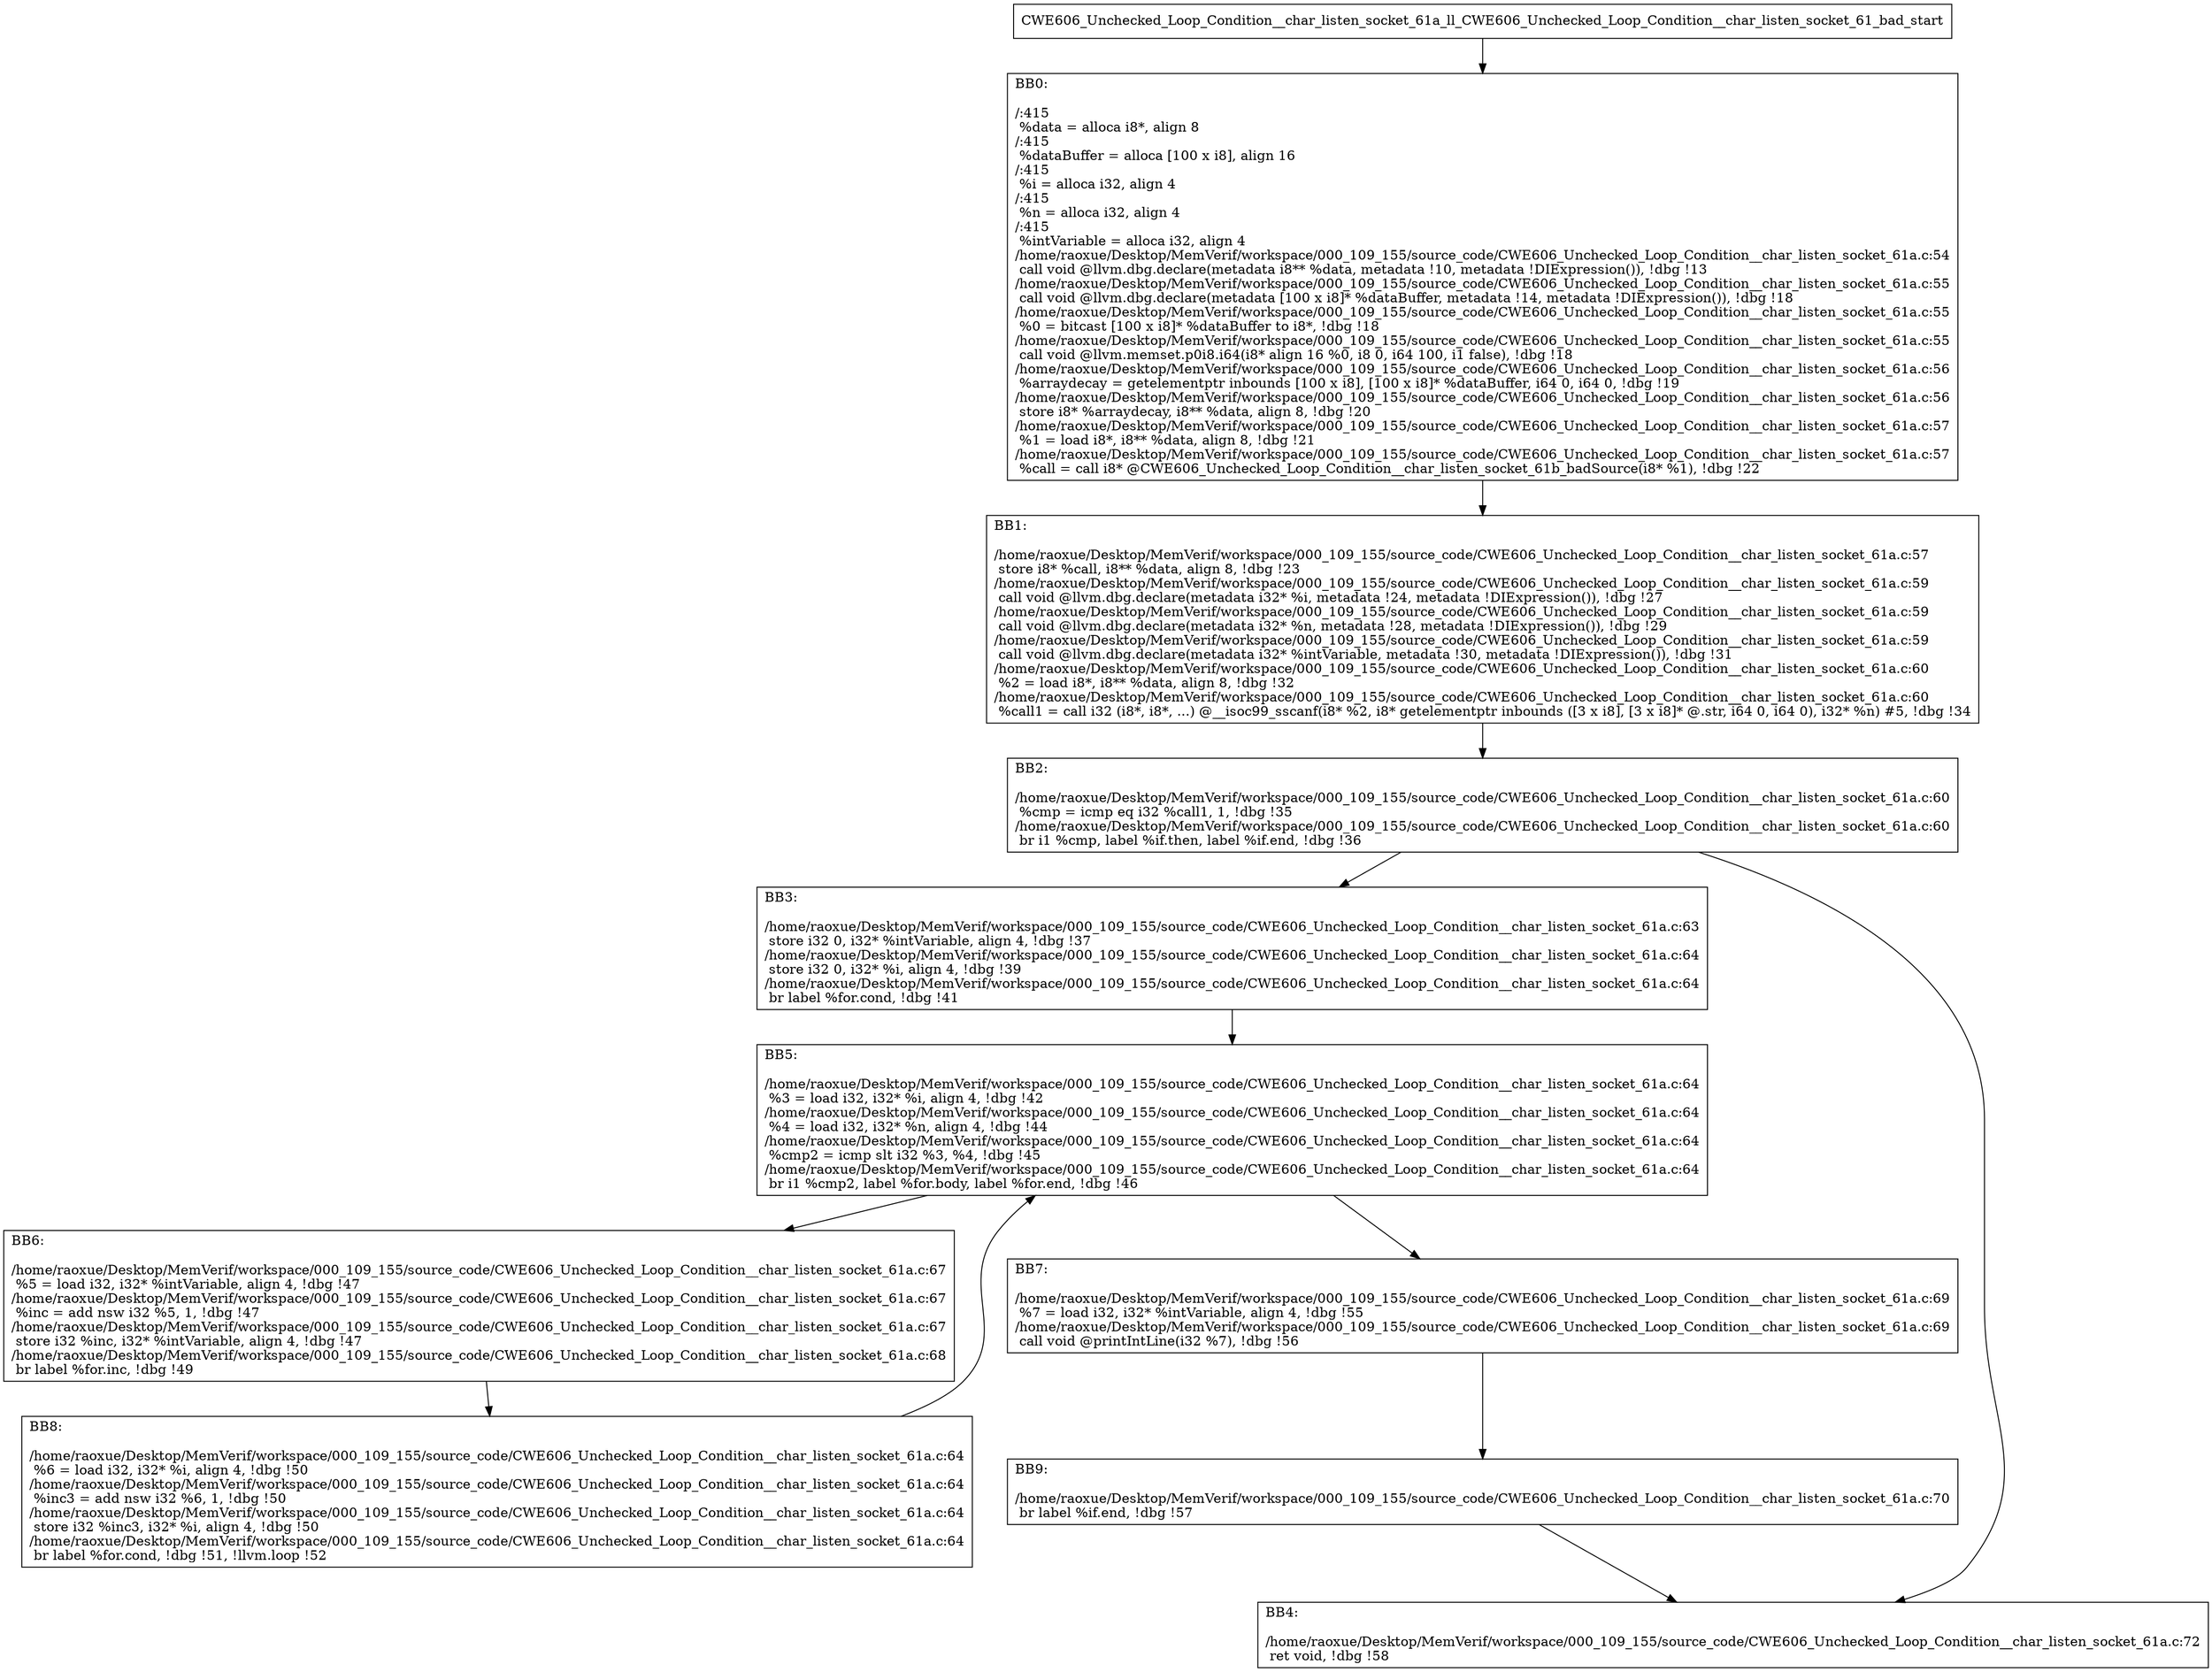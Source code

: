 digraph "CFG for'CWE606_Unchecked_Loop_Condition__char_listen_socket_61a_ll_CWE606_Unchecked_Loop_Condition__char_listen_socket_61_bad' function" {
	BBCWE606_Unchecked_Loop_Condition__char_listen_socket_61a_ll_CWE606_Unchecked_Loop_Condition__char_listen_socket_61_bad_start[shape=record,label="{CWE606_Unchecked_Loop_Condition__char_listen_socket_61a_ll_CWE606_Unchecked_Loop_Condition__char_listen_socket_61_bad_start}"];
	BBCWE606_Unchecked_Loop_Condition__char_listen_socket_61a_ll_CWE606_Unchecked_Loop_Condition__char_listen_socket_61_bad_start-> CWE606_Unchecked_Loop_Condition__char_listen_socket_61a_ll_CWE606_Unchecked_Loop_Condition__char_listen_socket_61_badBB0;
	CWE606_Unchecked_Loop_Condition__char_listen_socket_61a_ll_CWE606_Unchecked_Loop_Condition__char_listen_socket_61_badBB0 [shape=record, label="{BB0:\l\l/:415\l
  %data = alloca i8*, align 8\l
/:415\l
  %dataBuffer = alloca [100 x i8], align 16\l
/:415\l
  %i = alloca i32, align 4\l
/:415\l
  %n = alloca i32, align 4\l
/:415\l
  %intVariable = alloca i32, align 4\l
/home/raoxue/Desktop/MemVerif/workspace/000_109_155/source_code/CWE606_Unchecked_Loop_Condition__char_listen_socket_61a.c:54\l
  call void @llvm.dbg.declare(metadata i8** %data, metadata !10, metadata !DIExpression()), !dbg !13\l
/home/raoxue/Desktop/MemVerif/workspace/000_109_155/source_code/CWE606_Unchecked_Loop_Condition__char_listen_socket_61a.c:55\l
  call void @llvm.dbg.declare(metadata [100 x i8]* %dataBuffer, metadata !14, metadata !DIExpression()), !dbg !18\l
/home/raoxue/Desktop/MemVerif/workspace/000_109_155/source_code/CWE606_Unchecked_Loop_Condition__char_listen_socket_61a.c:55\l
  %0 = bitcast [100 x i8]* %dataBuffer to i8*, !dbg !18\l
/home/raoxue/Desktop/MemVerif/workspace/000_109_155/source_code/CWE606_Unchecked_Loop_Condition__char_listen_socket_61a.c:55\l
  call void @llvm.memset.p0i8.i64(i8* align 16 %0, i8 0, i64 100, i1 false), !dbg !18\l
/home/raoxue/Desktop/MemVerif/workspace/000_109_155/source_code/CWE606_Unchecked_Loop_Condition__char_listen_socket_61a.c:56\l
  %arraydecay = getelementptr inbounds [100 x i8], [100 x i8]* %dataBuffer, i64 0, i64 0, !dbg !19\l
/home/raoxue/Desktop/MemVerif/workspace/000_109_155/source_code/CWE606_Unchecked_Loop_Condition__char_listen_socket_61a.c:56\l
  store i8* %arraydecay, i8** %data, align 8, !dbg !20\l
/home/raoxue/Desktop/MemVerif/workspace/000_109_155/source_code/CWE606_Unchecked_Loop_Condition__char_listen_socket_61a.c:57\l
  %1 = load i8*, i8** %data, align 8, !dbg !21\l
/home/raoxue/Desktop/MemVerif/workspace/000_109_155/source_code/CWE606_Unchecked_Loop_Condition__char_listen_socket_61a.c:57\l
  %call = call i8* @CWE606_Unchecked_Loop_Condition__char_listen_socket_61b_badSource(i8* %1), !dbg !22\l
}"];
	CWE606_Unchecked_Loop_Condition__char_listen_socket_61a_ll_CWE606_Unchecked_Loop_Condition__char_listen_socket_61_badBB0-> CWE606_Unchecked_Loop_Condition__char_listen_socket_61a_ll_CWE606_Unchecked_Loop_Condition__char_listen_socket_61_badBB1;
	CWE606_Unchecked_Loop_Condition__char_listen_socket_61a_ll_CWE606_Unchecked_Loop_Condition__char_listen_socket_61_badBB1 [shape=record, label="{BB1:\l\l/home/raoxue/Desktop/MemVerif/workspace/000_109_155/source_code/CWE606_Unchecked_Loop_Condition__char_listen_socket_61a.c:57\l
  store i8* %call, i8** %data, align 8, !dbg !23\l
/home/raoxue/Desktop/MemVerif/workspace/000_109_155/source_code/CWE606_Unchecked_Loop_Condition__char_listen_socket_61a.c:59\l
  call void @llvm.dbg.declare(metadata i32* %i, metadata !24, metadata !DIExpression()), !dbg !27\l
/home/raoxue/Desktop/MemVerif/workspace/000_109_155/source_code/CWE606_Unchecked_Loop_Condition__char_listen_socket_61a.c:59\l
  call void @llvm.dbg.declare(metadata i32* %n, metadata !28, metadata !DIExpression()), !dbg !29\l
/home/raoxue/Desktop/MemVerif/workspace/000_109_155/source_code/CWE606_Unchecked_Loop_Condition__char_listen_socket_61a.c:59\l
  call void @llvm.dbg.declare(metadata i32* %intVariable, metadata !30, metadata !DIExpression()), !dbg !31\l
/home/raoxue/Desktop/MemVerif/workspace/000_109_155/source_code/CWE606_Unchecked_Loop_Condition__char_listen_socket_61a.c:60\l
  %2 = load i8*, i8** %data, align 8, !dbg !32\l
/home/raoxue/Desktop/MemVerif/workspace/000_109_155/source_code/CWE606_Unchecked_Loop_Condition__char_listen_socket_61a.c:60\l
  %call1 = call i32 (i8*, i8*, ...) @__isoc99_sscanf(i8* %2, i8* getelementptr inbounds ([3 x i8], [3 x i8]* @.str, i64 0, i64 0), i32* %n) #5, !dbg !34\l
}"];
	CWE606_Unchecked_Loop_Condition__char_listen_socket_61a_ll_CWE606_Unchecked_Loop_Condition__char_listen_socket_61_badBB1-> CWE606_Unchecked_Loop_Condition__char_listen_socket_61a_ll_CWE606_Unchecked_Loop_Condition__char_listen_socket_61_badBB2;
	CWE606_Unchecked_Loop_Condition__char_listen_socket_61a_ll_CWE606_Unchecked_Loop_Condition__char_listen_socket_61_badBB2 [shape=record, label="{BB2:\l\l/home/raoxue/Desktop/MemVerif/workspace/000_109_155/source_code/CWE606_Unchecked_Loop_Condition__char_listen_socket_61a.c:60\l
  %cmp = icmp eq i32 %call1, 1, !dbg !35\l
/home/raoxue/Desktop/MemVerif/workspace/000_109_155/source_code/CWE606_Unchecked_Loop_Condition__char_listen_socket_61a.c:60\l
  br i1 %cmp, label %if.then, label %if.end, !dbg !36\l
}"];
	CWE606_Unchecked_Loop_Condition__char_listen_socket_61a_ll_CWE606_Unchecked_Loop_Condition__char_listen_socket_61_badBB2-> CWE606_Unchecked_Loop_Condition__char_listen_socket_61a_ll_CWE606_Unchecked_Loop_Condition__char_listen_socket_61_badBB3;
	CWE606_Unchecked_Loop_Condition__char_listen_socket_61a_ll_CWE606_Unchecked_Loop_Condition__char_listen_socket_61_badBB2-> CWE606_Unchecked_Loop_Condition__char_listen_socket_61a_ll_CWE606_Unchecked_Loop_Condition__char_listen_socket_61_badBB4;
	CWE606_Unchecked_Loop_Condition__char_listen_socket_61a_ll_CWE606_Unchecked_Loop_Condition__char_listen_socket_61_badBB3 [shape=record, label="{BB3:\l\l/home/raoxue/Desktop/MemVerif/workspace/000_109_155/source_code/CWE606_Unchecked_Loop_Condition__char_listen_socket_61a.c:63\l
  store i32 0, i32* %intVariable, align 4, !dbg !37\l
/home/raoxue/Desktop/MemVerif/workspace/000_109_155/source_code/CWE606_Unchecked_Loop_Condition__char_listen_socket_61a.c:64\l
  store i32 0, i32* %i, align 4, !dbg !39\l
/home/raoxue/Desktop/MemVerif/workspace/000_109_155/source_code/CWE606_Unchecked_Loop_Condition__char_listen_socket_61a.c:64\l
  br label %for.cond, !dbg !41\l
}"];
	CWE606_Unchecked_Loop_Condition__char_listen_socket_61a_ll_CWE606_Unchecked_Loop_Condition__char_listen_socket_61_badBB3-> CWE606_Unchecked_Loop_Condition__char_listen_socket_61a_ll_CWE606_Unchecked_Loop_Condition__char_listen_socket_61_badBB5;
	CWE606_Unchecked_Loop_Condition__char_listen_socket_61a_ll_CWE606_Unchecked_Loop_Condition__char_listen_socket_61_badBB5 [shape=record, label="{BB5:\l\l/home/raoxue/Desktop/MemVerif/workspace/000_109_155/source_code/CWE606_Unchecked_Loop_Condition__char_listen_socket_61a.c:64\l
  %3 = load i32, i32* %i, align 4, !dbg !42\l
/home/raoxue/Desktop/MemVerif/workspace/000_109_155/source_code/CWE606_Unchecked_Loop_Condition__char_listen_socket_61a.c:64\l
  %4 = load i32, i32* %n, align 4, !dbg !44\l
/home/raoxue/Desktop/MemVerif/workspace/000_109_155/source_code/CWE606_Unchecked_Loop_Condition__char_listen_socket_61a.c:64\l
  %cmp2 = icmp slt i32 %3, %4, !dbg !45\l
/home/raoxue/Desktop/MemVerif/workspace/000_109_155/source_code/CWE606_Unchecked_Loop_Condition__char_listen_socket_61a.c:64\l
  br i1 %cmp2, label %for.body, label %for.end, !dbg !46\l
}"];
	CWE606_Unchecked_Loop_Condition__char_listen_socket_61a_ll_CWE606_Unchecked_Loop_Condition__char_listen_socket_61_badBB5-> CWE606_Unchecked_Loop_Condition__char_listen_socket_61a_ll_CWE606_Unchecked_Loop_Condition__char_listen_socket_61_badBB6;
	CWE606_Unchecked_Loop_Condition__char_listen_socket_61a_ll_CWE606_Unchecked_Loop_Condition__char_listen_socket_61_badBB5-> CWE606_Unchecked_Loop_Condition__char_listen_socket_61a_ll_CWE606_Unchecked_Loop_Condition__char_listen_socket_61_badBB7;
	CWE606_Unchecked_Loop_Condition__char_listen_socket_61a_ll_CWE606_Unchecked_Loop_Condition__char_listen_socket_61_badBB6 [shape=record, label="{BB6:\l\l/home/raoxue/Desktop/MemVerif/workspace/000_109_155/source_code/CWE606_Unchecked_Loop_Condition__char_listen_socket_61a.c:67\l
  %5 = load i32, i32* %intVariable, align 4, !dbg !47\l
/home/raoxue/Desktop/MemVerif/workspace/000_109_155/source_code/CWE606_Unchecked_Loop_Condition__char_listen_socket_61a.c:67\l
  %inc = add nsw i32 %5, 1, !dbg !47\l
/home/raoxue/Desktop/MemVerif/workspace/000_109_155/source_code/CWE606_Unchecked_Loop_Condition__char_listen_socket_61a.c:67\l
  store i32 %inc, i32* %intVariable, align 4, !dbg !47\l
/home/raoxue/Desktop/MemVerif/workspace/000_109_155/source_code/CWE606_Unchecked_Loop_Condition__char_listen_socket_61a.c:68\l
  br label %for.inc, !dbg !49\l
}"];
	CWE606_Unchecked_Loop_Condition__char_listen_socket_61a_ll_CWE606_Unchecked_Loop_Condition__char_listen_socket_61_badBB6-> CWE606_Unchecked_Loop_Condition__char_listen_socket_61a_ll_CWE606_Unchecked_Loop_Condition__char_listen_socket_61_badBB8;
	CWE606_Unchecked_Loop_Condition__char_listen_socket_61a_ll_CWE606_Unchecked_Loop_Condition__char_listen_socket_61_badBB8 [shape=record, label="{BB8:\l\l/home/raoxue/Desktop/MemVerif/workspace/000_109_155/source_code/CWE606_Unchecked_Loop_Condition__char_listen_socket_61a.c:64\l
  %6 = load i32, i32* %i, align 4, !dbg !50\l
/home/raoxue/Desktop/MemVerif/workspace/000_109_155/source_code/CWE606_Unchecked_Loop_Condition__char_listen_socket_61a.c:64\l
  %inc3 = add nsw i32 %6, 1, !dbg !50\l
/home/raoxue/Desktop/MemVerif/workspace/000_109_155/source_code/CWE606_Unchecked_Loop_Condition__char_listen_socket_61a.c:64\l
  store i32 %inc3, i32* %i, align 4, !dbg !50\l
/home/raoxue/Desktop/MemVerif/workspace/000_109_155/source_code/CWE606_Unchecked_Loop_Condition__char_listen_socket_61a.c:64\l
  br label %for.cond, !dbg !51, !llvm.loop !52\l
}"];
	CWE606_Unchecked_Loop_Condition__char_listen_socket_61a_ll_CWE606_Unchecked_Loop_Condition__char_listen_socket_61_badBB8-> CWE606_Unchecked_Loop_Condition__char_listen_socket_61a_ll_CWE606_Unchecked_Loop_Condition__char_listen_socket_61_badBB5;
	CWE606_Unchecked_Loop_Condition__char_listen_socket_61a_ll_CWE606_Unchecked_Loop_Condition__char_listen_socket_61_badBB7 [shape=record, label="{BB7:\l\l/home/raoxue/Desktop/MemVerif/workspace/000_109_155/source_code/CWE606_Unchecked_Loop_Condition__char_listen_socket_61a.c:69\l
  %7 = load i32, i32* %intVariable, align 4, !dbg !55\l
/home/raoxue/Desktop/MemVerif/workspace/000_109_155/source_code/CWE606_Unchecked_Loop_Condition__char_listen_socket_61a.c:69\l
  call void @printIntLine(i32 %7), !dbg !56\l
}"];
	CWE606_Unchecked_Loop_Condition__char_listen_socket_61a_ll_CWE606_Unchecked_Loop_Condition__char_listen_socket_61_badBB7-> CWE606_Unchecked_Loop_Condition__char_listen_socket_61a_ll_CWE606_Unchecked_Loop_Condition__char_listen_socket_61_badBB9;
	CWE606_Unchecked_Loop_Condition__char_listen_socket_61a_ll_CWE606_Unchecked_Loop_Condition__char_listen_socket_61_badBB9 [shape=record, label="{BB9:\l\l/home/raoxue/Desktop/MemVerif/workspace/000_109_155/source_code/CWE606_Unchecked_Loop_Condition__char_listen_socket_61a.c:70\l
  br label %if.end, !dbg !57\l
}"];
	CWE606_Unchecked_Loop_Condition__char_listen_socket_61a_ll_CWE606_Unchecked_Loop_Condition__char_listen_socket_61_badBB9-> CWE606_Unchecked_Loop_Condition__char_listen_socket_61a_ll_CWE606_Unchecked_Loop_Condition__char_listen_socket_61_badBB4;
	CWE606_Unchecked_Loop_Condition__char_listen_socket_61a_ll_CWE606_Unchecked_Loop_Condition__char_listen_socket_61_badBB4 [shape=record, label="{BB4:\l\l/home/raoxue/Desktop/MemVerif/workspace/000_109_155/source_code/CWE606_Unchecked_Loop_Condition__char_listen_socket_61a.c:72\l
  ret void, !dbg !58\l
}"];
}
